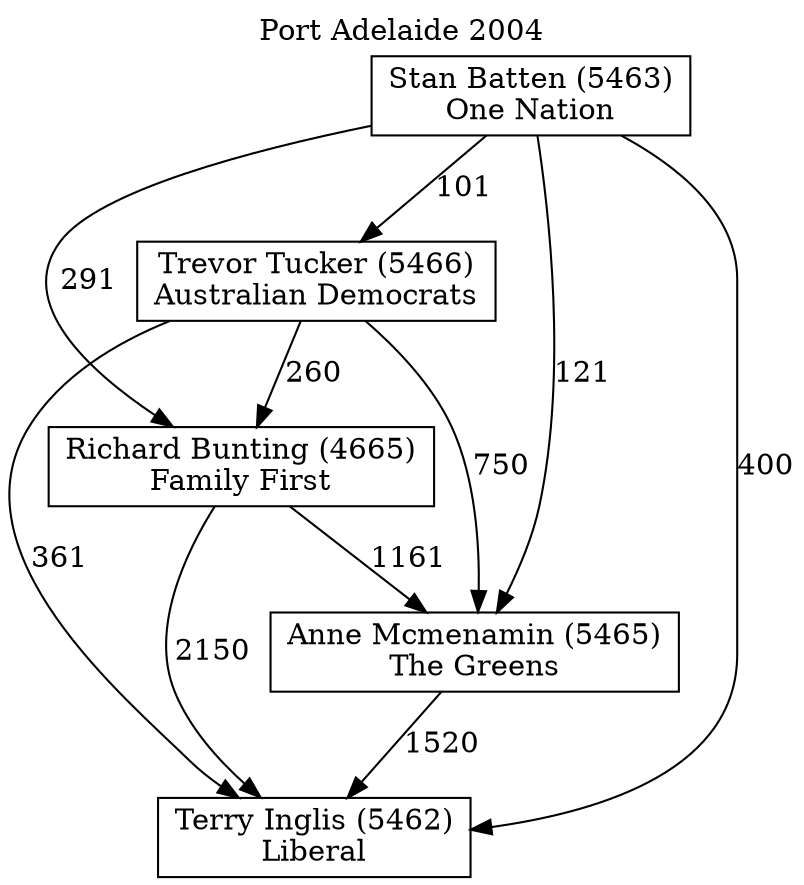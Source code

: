 // House preference flow
digraph "Terry Inglis (5462)_Port Adelaide_2004" {
	graph [label="Port Adelaide 2004" labelloc=t mclimit=10]
	node [shape=box]
	"Terry Inglis (5462)" [label="Terry Inglis (5462)
Liberal"]
	"Anne Mcmenamin (5465)" [label="Anne Mcmenamin (5465)
The Greens"]
	"Richard Bunting (4665)" [label="Richard Bunting (4665)
Family First"]
	"Trevor Tucker (5466)" [label="Trevor Tucker (5466)
Australian Democrats"]
	"Stan Batten (5463)" [label="Stan Batten (5463)
One Nation"]
	"Anne Mcmenamin (5465)" -> "Terry Inglis (5462)" [label=1520]
	"Richard Bunting (4665)" -> "Anne Mcmenamin (5465)" [label=1161]
	"Trevor Tucker (5466)" -> "Richard Bunting (4665)" [label=260]
	"Stan Batten (5463)" -> "Trevor Tucker (5466)" [label=101]
	"Richard Bunting (4665)" -> "Terry Inglis (5462)" [label=2150]
	"Trevor Tucker (5466)" -> "Terry Inglis (5462)" [label=361]
	"Stan Batten (5463)" -> "Terry Inglis (5462)" [label=400]
	"Stan Batten (5463)" -> "Richard Bunting (4665)" [label=291]
	"Trevor Tucker (5466)" -> "Anne Mcmenamin (5465)" [label=750]
	"Stan Batten (5463)" -> "Anne Mcmenamin (5465)" [label=121]
}
